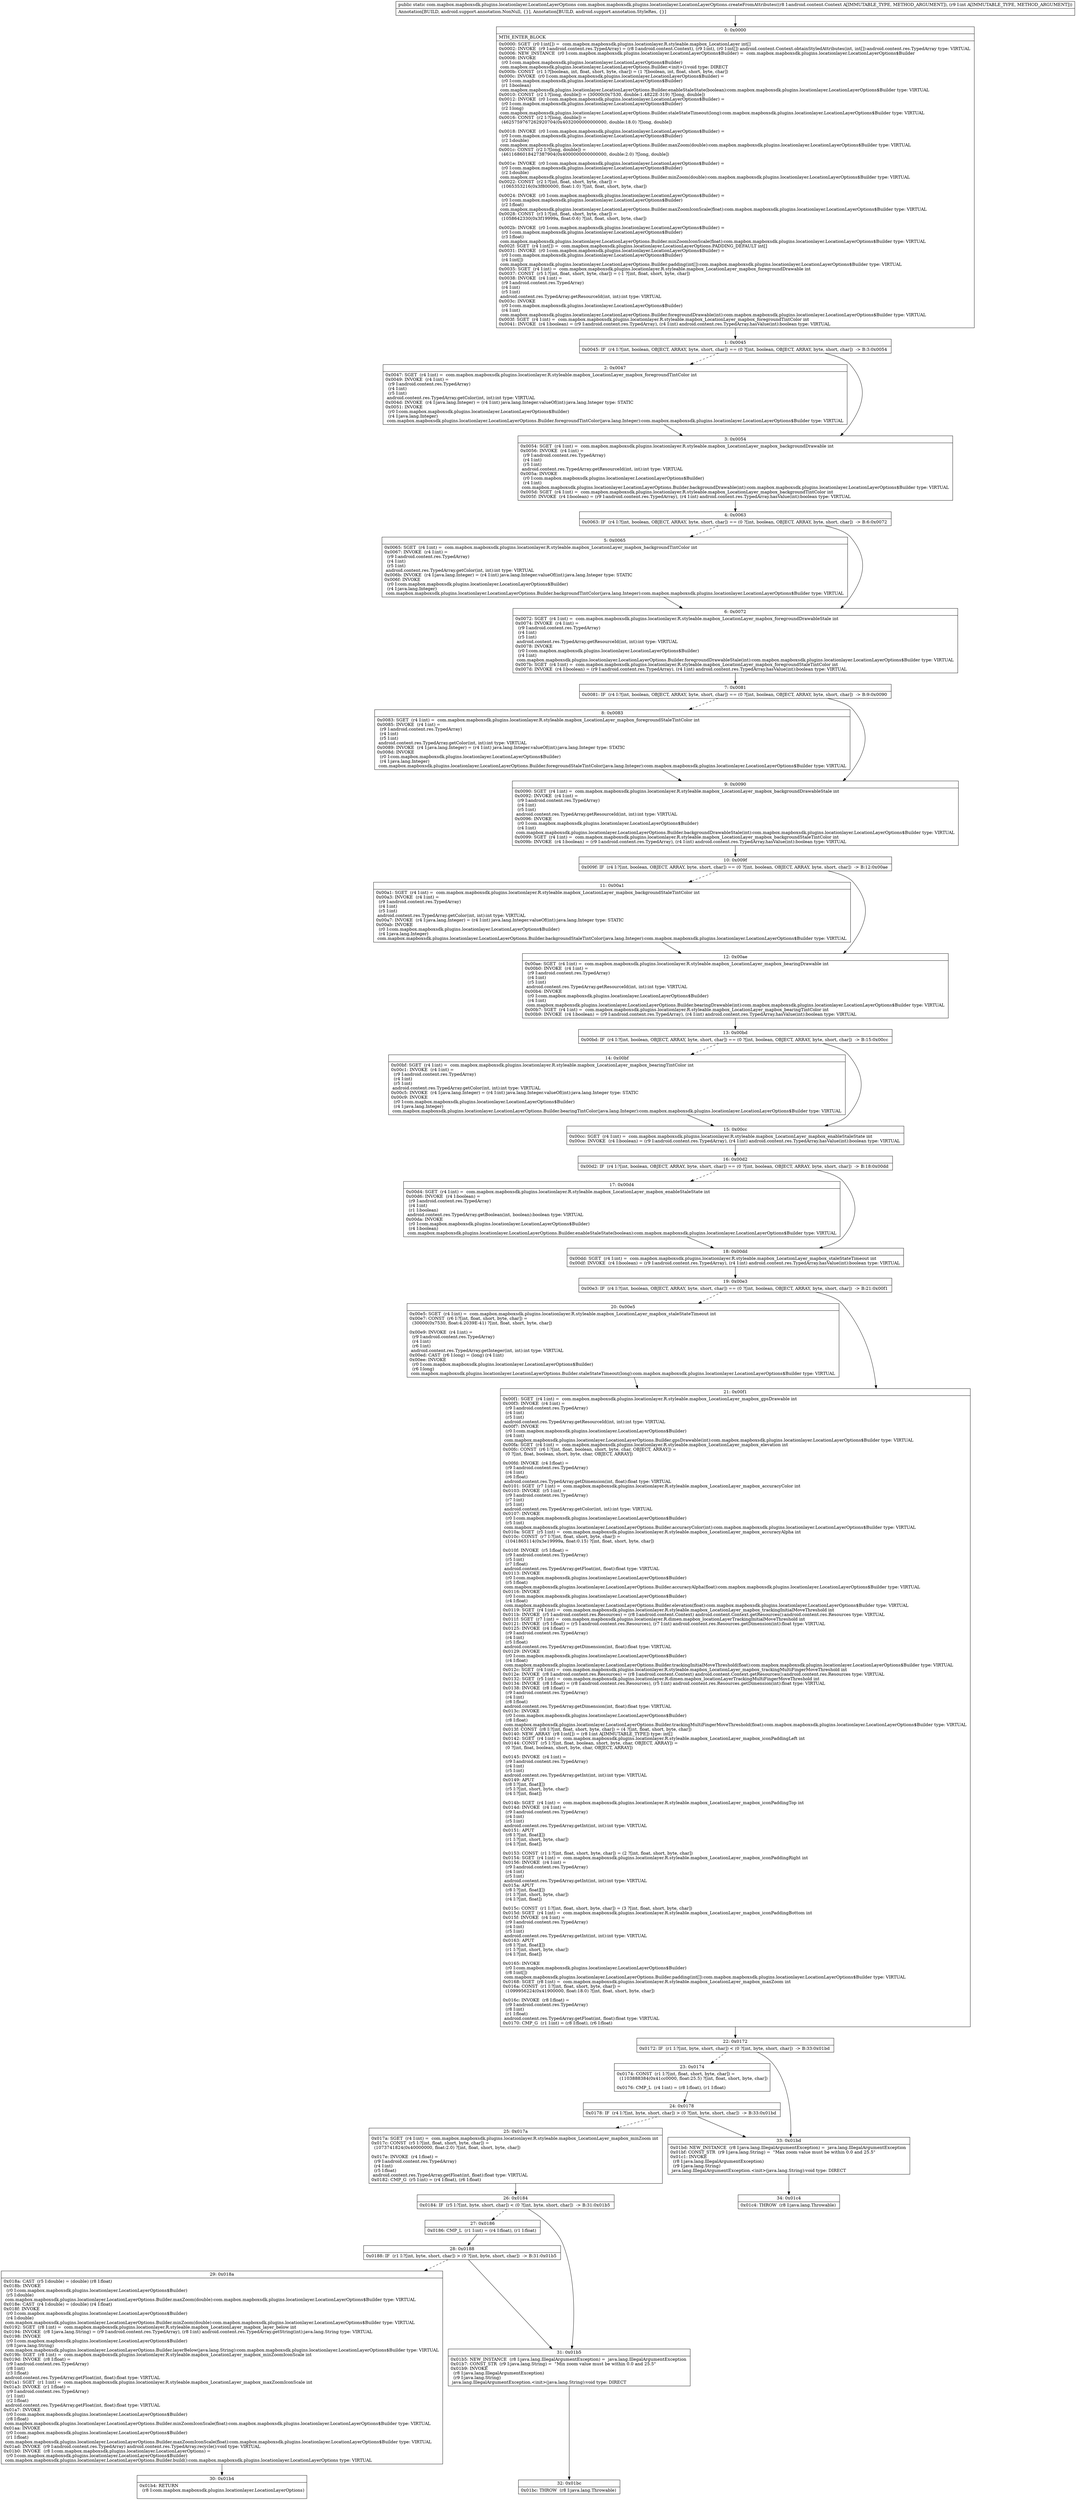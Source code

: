 digraph "CFG forcom.mapbox.mapboxsdk.plugins.locationlayer.LocationLayerOptions.createFromAttributes(Landroid\/content\/Context;I)Lcom\/mapbox\/mapboxsdk\/plugins\/locationlayer\/LocationLayerOptions;" {
Node_0 [shape=record,label="{0\:\ 0x0000|MTH_ENTER_BLOCK\l|0x0000: SGET  (r0 I:int[]) =  com.mapbox.mapboxsdk.plugins.locationlayer.R.styleable.mapbox_LocationLayer int[] \l0x0002: INVOKE  (r9 I:android.content.res.TypedArray) = (r8 I:android.content.Context), (r9 I:int), (r0 I:int[]) android.content.Context.obtainStyledAttributes(int, int[]):android.content.res.TypedArray type: VIRTUAL \l0x0006: NEW_INSTANCE  (r0 I:com.mapbox.mapboxsdk.plugins.locationlayer.LocationLayerOptions$Builder) =  com.mapbox.mapboxsdk.plugins.locationlayer.LocationLayerOptions$Builder \l0x0008: INVOKE  \l  (r0 I:com.mapbox.mapboxsdk.plugins.locationlayer.LocationLayerOptions$Builder)\l com.mapbox.mapboxsdk.plugins.locationlayer.LocationLayerOptions.Builder.\<init\>():void type: DIRECT \l0x000b: CONST  (r1 I:?[boolean, int, float, short, byte, char]) = (1 ?[boolean, int, float, short, byte, char]) \l0x000c: INVOKE  (r0 I:com.mapbox.mapboxsdk.plugins.locationlayer.LocationLayerOptions$Builder) = \l  (r0 I:com.mapbox.mapboxsdk.plugins.locationlayer.LocationLayerOptions$Builder)\l  (r1 I:boolean)\l com.mapbox.mapboxsdk.plugins.locationlayer.LocationLayerOptions.Builder.enableStaleState(boolean):com.mapbox.mapboxsdk.plugins.locationlayer.LocationLayerOptions$Builder type: VIRTUAL \l0x0010: CONST  (r2 I:?[long, double]) = (30000(0x7530, double:1.4822E\-319) ?[long, double]) \l0x0012: INVOKE  (r0 I:com.mapbox.mapboxsdk.plugins.locationlayer.LocationLayerOptions$Builder) = \l  (r0 I:com.mapbox.mapboxsdk.plugins.locationlayer.LocationLayerOptions$Builder)\l  (r2 I:long)\l com.mapbox.mapboxsdk.plugins.locationlayer.LocationLayerOptions.Builder.staleStateTimeout(long):com.mapbox.mapboxsdk.plugins.locationlayer.LocationLayerOptions$Builder type: VIRTUAL \l0x0016: CONST  (r2 I:?[long, double]) = \l  (4625759767262920704(0x4032000000000000, double:18.0) ?[long, double])\l \l0x0018: INVOKE  (r0 I:com.mapbox.mapboxsdk.plugins.locationlayer.LocationLayerOptions$Builder) = \l  (r0 I:com.mapbox.mapboxsdk.plugins.locationlayer.LocationLayerOptions$Builder)\l  (r2 I:double)\l com.mapbox.mapboxsdk.plugins.locationlayer.LocationLayerOptions.Builder.maxZoom(double):com.mapbox.mapboxsdk.plugins.locationlayer.LocationLayerOptions$Builder type: VIRTUAL \l0x001c: CONST  (r2 I:?[long, double]) = \l  (4611686018427387904(0x4000000000000000, double:2.0) ?[long, double])\l \l0x001e: INVOKE  (r0 I:com.mapbox.mapboxsdk.plugins.locationlayer.LocationLayerOptions$Builder) = \l  (r0 I:com.mapbox.mapboxsdk.plugins.locationlayer.LocationLayerOptions$Builder)\l  (r2 I:double)\l com.mapbox.mapboxsdk.plugins.locationlayer.LocationLayerOptions.Builder.minZoom(double):com.mapbox.mapboxsdk.plugins.locationlayer.LocationLayerOptions$Builder type: VIRTUAL \l0x0022: CONST  (r2 I:?[int, float, short, byte, char]) = \l  (1065353216(0x3f800000, float:1.0) ?[int, float, short, byte, char])\l \l0x0024: INVOKE  (r0 I:com.mapbox.mapboxsdk.plugins.locationlayer.LocationLayerOptions$Builder) = \l  (r0 I:com.mapbox.mapboxsdk.plugins.locationlayer.LocationLayerOptions$Builder)\l  (r2 I:float)\l com.mapbox.mapboxsdk.plugins.locationlayer.LocationLayerOptions.Builder.maxZoomIconScale(float):com.mapbox.mapboxsdk.plugins.locationlayer.LocationLayerOptions$Builder type: VIRTUAL \l0x0028: CONST  (r3 I:?[int, float, short, byte, char]) = \l  (1058642330(0x3f19999a, float:0.6) ?[int, float, short, byte, char])\l \l0x002b: INVOKE  (r0 I:com.mapbox.mapboxsdk.plugins.locationlayer.LocationLayerOptions$Builder) = \l  (r0 I:com.mapbox.mapboxsdk.plugins.locationlayer.LocationLayerOptions$Builder)\l  (r3 I:float)\l com.mapbox.mapboxsdk.plugins.locationlayer.LocationLayerOptions.Builder.minZoomIconScale(float):com.mapbox.mapboxsdk.plugins.locationlayer.LocationLayerOptions$Builder type: VIRTUAL \l0x002f: SGET  (r4 I:int[]) =  com.mapbox.mapboxsdk.plugins.locationlayer.LocationLayerOptions.PADDING_DEFAULT int[] \l0x0031: INVOKE  (r0 I:com.mapbox.mapboxsdk.plugins.locationlayer.LocationLayerOptions$Builder) = \l  (r0 I:com.mapbox.mapboxsdk.plugins.locationlayer.LocationLayerOptions$Builder)\l  (r4 I:int[])\l com.mapbox.mapboxsdk.plugins.locationlayer.LocationLayerOptions.Builder.padding(int[]):com.mapbox.mapboxsdk.plugins.locationlayer.LocationLayerOptions$Builder type: VIRTUAL \l0x0035: SGET  (r4 I:int) =  com.mapbox.mapboxsdk.plugins.locationlayer.R.styleable.mapbox_LocationLayer_mapbox_foregroundDrawable int \l0x0037: CONST  (r5 I:?[int, float, short, byte, char]) = (\-1 ?[int, float, short, byte, char]) \l0x0038: INVOKE  (r4 I:int) = \l  (r9 I:android.content.res.TypedArray)\l  (r4 I:int)\l  (r5 I:int)\l android.content.res.TypedArray.getResourceId(int, int):int type: VIRTUAL \l0x003c: INVOKE  \l  (r0 I:com.mapbox.mapboxsdk.plugins.locationlayer.LocationLayerOptions$Builder)\l  (r4 I:int)\l com.mapbox.mapboxsdk.plugins.locationlayer.LocationLayerOptions.Builder.foregroundDrawable(int):com.mapbox.mapboxsdk.plugins.locationlayer.LocationLayerOptions$Builder type: VIRTUAL \l0x003f: SGET  (r4 I:int) =  com.mapbox.mapboxsdk.plugins.locationlayer.R.styleable.mapbox_LocationLayer_mapbox_foregroundTintColor int \l0x0041: INVOKE  (r4 I:boolean) = (r9 I:android.content.res.TypedArray), (r4 I:int) android.content.res.TypedArray.hasValue(int):boolean type: VIRTUAL \l}"];
Node_1 [shape=record,label="{1\:\ 0x0045|0x0045: IF  (r4 I:?[int, boolean, OBJECT, ARRAY, byte, short, char]) == (0 ?[int, boolean, OBJECT, ARRAY, byte, short, char])  \-\> B:3:0x0054 \l}"];
Node_2 [shape=record,label="{2\:\ 0x0047|0x0047: SGET  (r4 I:int) =  com.mapbox.mapboxsdk.plugins.locationlayer.R.styleable.mapbox_LocationLayer_mapbox_foregroundTintColor int \l0x0049: INVOKE  (r4 I:int) = \l  (r9 I:android.content.res.TypedArray)\l  (r4 I:int)\l  (r5 I:int)\l android.content.res.TypedArray.getColor(int, int):int type: VIRTUAL \l0x004d: INVOKE  (r4 I:java.lang.Integer) = (r4 I:int) java.lang.Integer.valueOf(int):java.lang.Integer type: STATIC \l0x0051: INVOKE  \l  (r0 I:com.mapbox.mapboxsdk.plugins.locationlayer.LocationLayerOptions$Builder)\l  (r4 I:java.lang.Integer)\l com.mapbox.mapboxsdk.plugins.locationlayer.LocationLayerOptions.Builder.foregroundTintColor(java.lang.Integer):com.mapbox.mapboxsdk.plugins.locationlayer.LocationLayerOptions$Builder type: VIRTUAL \l}"];
Node_3 [shape=record,label="{3\:\ 0x0054|0x0054: SGET  (r4 I:int) =  com.mapbox.mapboxsdk.plugins.locationlayer.R.styleable.mapbox_LocationLayer_mapbox_backgroundDrawable int \l0x0056: INVOKE  (r4 I:int) = \l  (r9 I:android.content.res.TypedArray)\l  (r4 I:int)\l  (r5 I:int)\l android.content.res.TypedArray.getResourceId(int, int):int type: VIRTUAL \l0x005a: INVOKE  \l  (r0 I:com.mapbox.mapboxsdk.plugins.locationlayer.LocationLayerOptions$Builder)\l  (r4 I:int)\l com.mapbox.mapboxsdk.plugins.locationlayer.LocationLayerOptions.Builder.backgroundDrawable(int):com.mapbox.mapboxsdk.plugins.locationlayer.LocationLayerOptions$Builder type: VIRTUAL \l0x005d: SGET  (r4 I:int) =  com.mapbox.mapboxsdk.plugins.locationlayer.R.styleable.mapbox_LocationLayer_mapbox_backgroundTintColor int \l0x005f: INVOKE  (r4 I:boolean) = (r9 I:android.content.res.TypedArray), (r4 I:int) android.content.res.TypedArray.hasValue(int):boolean type: VIRTUAL \l}"];
Node_4 [shape=record,label="{4\:\ 0x0063|0x0063: IF  (r4 I:?[int, boolean, OBJECT, ARRAY, byte, short, char]) == (0 ?[int, boolean, OBJECT, ARRAY, byte, short, char])  \-\> B:6:0x0072 \l}"];
Node_5 [shape=record,label="{5\:\ 0x0065|0x0065: SGET  (r4 I:int) =  com.mapbox.mapboxsdk.plugins.locationlayer.R.styleable.mapbox_LocationLayer_mapbox_backgroundTintColor int \l0x0067: INVOKE  (r4 I:int) = \l  (r9 I:android.content.res.TypedArray)\l  (r4 I:int)\l  (r5 I:int)\l android.content.res.TypedArray.getColor(int, int):int type: VIRTUAL \l0x006b: INVOKE  (r4 I:java.lang.Integer) = (r4 I:int) java.lang.Integer.valueOf(int):java.lang.Integer type: STATIC \l0x006f: INVOKE  \l  (r0 I:com.mapbox.mapboxsdk.plugins.locationlayer.LocationLayerOptions$Builder)\l  (r4 I:java.lang.Integer)\l com.mapbox.mapboxsdk.plugins.locationlayer.LocationLayerOptions.Builder.backgroundTintColor(java.lang.Integer):com.mapbox.mapboxsdk.plugins.locationlayer.LocationLayerOptions$Builder type: VIRTUAL \l}"];
Node_6 [shape=record,label="{6\:\ 0x0072|0x0072: SGET  (r4 I:int) =  com.mapbox.mapboxsdk.plugins.locationlayer.R.styleable.mapbox_LocationLayer_mapbox_foregroundDrawableStale int \l0x0074: INVOKE  (r4 I:int) = \l  (r9 I:android.content.res.TypedArray)\l  (r4 I:int)\l  (r5 I:int)\l android.content.res.TypedArray.getResourceId(int, int):int type: VIRTUAL \l0x0078: INVOKE  \l  (r0 I:com.mapbox.mapboxsdk.plugins.locationlayer.LocationLayerOptions$Builder)\l  (r4 I:int)\l com.mapbox.mapboxsdk.plugins.locationlayer.LocationLayerOptions.Builder.foregroundDrawableStale(int):com.mapbox.mapboxsdk.plugins.locationlayer.LocationLayerOptions$Builder type: VIRTUAL \l0x007b: SGET  (r4 I:int) =  com.mapbox.mapboxsdk.plugins.locationlayer.R.styleable.mapbox_LocationLayer_mapbox_foregroundStaleTintColor int \l0x007d: INVOKE  (r4 I:boolean) = (r9 I:android.content.res.TypedArray), (r4 I:int) android.content.res.TypedArray.hasValue(int):boolean type: VIRTUAL \l}"];
Node_7 [shape=record,label="{7\:\ 0x0081|0x0081: IF  (r4 I:?[int, boolean, OBJECT, ARRAY, byte, short, char]) == (0 ?[int, boolean, OBJECT, ARRAY, byte, short, char])  \-\> B:9:0x0090 \l}"];
Node_8 [shape=record,label="{8\:\ 0x0083|0x0083: SGET  (r4 I:int) =  com.mapbox.mapboxsdk.plugins.locationlayer.R.styleable.mapbox_LocationLayer_mapbox_foregroundStaleTintColor int \l0x0085: INVOKE  (r4 I:int) = \l  (r9 I:android.content.res.TypedArray)\l  (r4 I:int)\l  (r5 I:int)\l android.content.res.TypedArray.getColor(int, int):int type: VIRTUAL \l0x0089: INVOKE  (r4 I:java.lang.Integer) = (r4 I:int) java.lang.Integer.valueOf(int):java.lang.Integer type: STATIC \l0x008d: INVOKE  \l  (r0 I:com.mapbox.mapboxsdk.plugins.locationlayer.LocationLayerOptions$Builder)\l  (r4 I:java.lang.Integer)\l com.mapbox.mapboxsdk.plugins.locationlayer.LocationLayerOptions.Builder.foregroundStaleTintColor(java.lang.Integer):com.mapbox.mapboxsdk.plugins.locationlayer.LocationLayerOptions$Builder type: VIRTUAL \l}"];
Node_9 [shape=record,label="{9\:\ 0x0090|0x0090: SGET  (r4 I:int) =  com.mapbox.mapboxsdk.plugins.locationlayer.R.styleable.mapbox_LocationLayer_mapbox_backgroundDrawableStale int \l0x0092: INVOKE  (r4 I:int) = \l  (r9 I:android.content.res.TypedArray)\l  (r4 I:int)\l  (r5 I:int)\l android.content.res.TypedArray.getResourceId(int, int):int type: VIRTUAL \l0x0096: INVOKE  \l  (r0 I:com.mapbox.mapboxsdk.plugins.locationlayer.LocationLayerOptions$Builder)\l  (r4 I:int)\l com.mapbox.mapboxsdk.plugins.locationlayer.LocationLayerOptions.Builder.backgroundDrawableStale(int):com.mapbox.mapboxsdk.plugins.locationlayer.LocationLayerOptions$Builder type: VIRTUAL \l0x0099: SGET  (r4 I:int) =  com.mapbox.mapboxsdk.plugins.locationlayer.R.styleable.mapbox_LocationLayer_mapbox_backgroundStaleTintColor int \l0x009b: INVOKE  (r4 I:boolean) = (r9 I:android.content.res.TypedArray), (r4 I:int) android.content.res.TypedArray.hasValue(int):boolean type: VIRTUAL \l}"];
Node_10 [shape=record,label="{10\:\ 0x009f|0x009f: IF  (r4 I:?[int, boolean, OBJECT, ARRAY, byte, short, char]) == (0 ?[int, boolean, OBJECT, ARRAY, byte, short, char])  \-\> B:12:0x00ae \l}"];
Node_11 [shape=record,label="{11\:\ 0x00a1|0x00a1: SGET  (r4 I:int) =  com.mapbox.mapboxsdk.plugins.locationlayer.R.styleable.mapbox_LocationLayer_mapbox_backgroundStaleTintColor int \l0x00a3: INVOKE  (r4 I:int) = \l  (r9 I:android.content.res.TypedArray)\l  (r4 I:int)\l  (r5 I:int)\l android.content.res.TypedArray.getColor(int, int):int type: VIRTUAL \l0x00a7: INVOKE  (r4 I:java.lang.Integer) = (r4 I:int) java.lang.Integer.valueOf(int):java.lang.Integer type: STATIC \l0x00ab: INVOKE  \l  (r0 I:com.mapbox.mapboxsdk.plugins.locationlayer.LocationLayerOptions$Builder)\l  (r4 I:java.lang.Integer)\l com.mapbox.mapboxsdk.plugins.locationlayer.LocationLayerOptions.Builder.backgroundStaleTintColor(java.lang.Integer):com.mapbox.mapboxsdk.plugins.locationlayer.LocationLayerOptions$Builder type: VIRTUAL \l}"];
Node_12 [shape=record,label="{12\:\ 0x00ae|0x00ae: SGET  (r4 I:int) =  com.mapbox.mapboxsdk.plugins.locationlayer.R.styleable.mapbox_LocationLayer_mapbox_bearingDrawable int \l0x00b0: INVOKE  (r4 I:int) = \l  (r9 I:android.content.res.TypedArray)\l  (r4 I:int)\l  (r5 I:int)\l android.content.res.TypedArray.getResourceId(int, int):int type: VIRTUAL \l0x00b4: INVOKE  \l  (r0 I:com.mapbox.mapboxsdk.plugins.locationlayer.LocationLayerOptions$Builder)\l  (r4 I:int)\l com.mapbox.mapboxsdk.plugins.locationlayer.LocationLayerOptions.Builder.bearingDrawable(int):com.mapbox.mapboxsdk.plugins.locationlayer.LocationLayerOptions$Builder type: VIRTUAL \l0x00b7: SGET  (r4 I:int) =  com.mapbox.mapboxsdk.plugins.locationlayer.R.styleable.mapbox_LocationLayer_mapbox_bearingTintColor int \l0x00b9: INVOKE  (r4 I:boolean) = (r9 I:android.content.res.TypedArray), (r4 I:int) android.content.res.TypedArray.hasValue(int):boolean type: VIRTUAL \l}"];
Node_13 [shape=record,label="{13\:\ 0x00bd|0x00bd: IF  (r4 I:?[int, boolean, OBJECT, ARRAY, byte, short, char]) == (0 ?[int, boolean, OBJECT, ARRAY, byte, short, char])  \-\> B:15:0x00cc \l}"];
Node_14 [shape=record,label="{14\:\ 0x00bf|0x00bf: SGET  (r4 I:int) =  com.mapbox.mapboxsdk.plugins.locationlayer.R.styleable.mapbox_LocationLayer_mapbox_bearingTintColor int \l0x00c1: INVOKE  (r4 I:int) = \l  (r9 I:android.content.res.TypedArray)\l  (r4 I:int)\l  (r5 I:int)\l android.content.res.TypedArray.getColor(int, int):int type: VIRTUAL \l0x00c5: INVOKE  (r4 I:java.lang.Integer) = (r4 I:int) java.lang.Integer.valueOf(int):java.lang.Integer type: STATIC \l0x00c9: INVOKE  \l  (r0 I:com.mapbox.mapboxsdk.plugins.locationlayer.LocationLayerOptions$Builder)\l  (r4 I:java.lang.Integer)\l com.mapbox.mapboxsdk.plugins.locationlayer.LocationLayerOptions.Builder.bearingTintColor(java.lang.Integer):com.mapbox.mapboxsdk.plugins.locationlayer.LocationLayerOptions$Builder type: VIRTUAL \l}"];
Node_15 [shape=record,label="{15\:\ 0x00cc|0x00cc: SGET  (r4 I:int) =  com.mapbox.mapboxsdk.plugins.locationlayer.R.styleable.mapbox_LocationLayer_mapbox_enableStaleState int \l0x00ce: INVOKE  (r4 I:boolean) = (r9 I:android.content.res.TypedArray), (r4 I:int) android.content.res.TypedArray.hasValue(int):boolean type: VIRTUAL \l}"];
Node_16 [shape=record,label="{16\:\ 0x00d2|0x00d2: IF  (r4 I:?[int, boolean, OBJECT, ARRAY, byte, short, char]) == (0 ?[int, boolean, OBJECT, ARRAY, byte, short, char])  \-\> B:18:0x00dd \l}"];
Node_17 [shape=record,label="{17\:\ 0x00d4|0x00d4: SGET  (r4 I:int) =  com.mapbox.mapboxsdk.plugins.locationlayer.R.styleable.mapbox_LocationLayer_mapbox_enableStaleState int \l0x00d6: INVOKE  (r4 I:boolean) = \l  (r9 I:android.content.res.TypedArray)\l  (r4 I:int)\l  (r1 I:boolean)\l android.content.res.TypedArray.getBoolean(int, boolean):boolean type: VIRTUAL \l0x00da: INVOKE  \l  (r0 I:com.mapbox.mapboxsdk.plugins.locationlayer.LocationLayerOptions$Builder)\l  (r4 I:boolean)\l com.mapbox.mapboxsdk.plugins.locationlayer.LocationLayerOptions.Builder.enableStaleState(boolean):com.mapbox.mapboxsdk.plugins.locationlayer.LocationLayerOptions$Builder type: VIRTUAL \l}"];
Node_18 [shape=record,label="{18\:\ 0x00dd|0x00dd: SGET  (r4 I:int) =  com.mapbox.mapboxsdk.plugins.locationlayer.R.styleable.mapbox_LocationLayer_mapbox_staleStateTimeout int \l0x00df: INVOKE  (r4 I:boolean) = (r9 I:android.content.res.TypedArray), (r4 I:int) android.content.res.TypedArray.hasValue(int):boolean type: VIRTUAL \l}"];
Node_19 [shape=record,label="{19\:\ 0x00e3|0x00e3: IF  (r4 I:?[int, boolean, OBJECT, ARRAY, byte, short, char]) == (0 ?[int, boolean, OBJECT, ARRAY, byte, short, char])  \-\> B:21:0x00f1 \l}"];
Node_20 [shape=record,label="{20\:\ 0x00e5|0x00e5: SGET  (r4 I:int) =  com.mapbox.mapboxsdk.plugins.locationlayer.R.styleable.mapbox_LocationLayer_mapbox_staleStateTimeout int \l0x00e7: CONST  (r6 I:?[int, float, short, byte, char]) = \l  (30000(0x7530, float:4.2039E\-41) ?[int, float, short, byte, char])\l \l0x00e9: INVOKE  (r4 I:int) = \l  (r9 I:android.content.res.TypedArray)\l  (r4 I:int)\l  (r6 I:int)\l android.content.res.TypedArray.getInteger(int, int):int type: VIRTUAL \l0x00ed: CAST  (r6 I:long) = (long) (r4 I:int) \l0x00ee: INVOKE  \l  (r0 I:com.mapbox.mapboxsdk.plugins.locationlayer.LocationLayerOptions$Builder)\l  (r6 I:long)\l com.mapbox.mapboxsdk.plugins.locationlayer.LocationLayerOptions.Builder.staleStateTimeout(long):com.mapbox.mapboxsdk.plugins.locationlayer.LocationLayerOptions$Builder type: VIRTUAL \l}"];
Node_21 [shape=record,label="{21\:\ 0x00f1|0x00f1: SGET  (r4 I:int) =  com.mapbox.mapboxsdk.plugins.locationlayer.R.styleable.mapbox_LocationLayer_mapbox_gpsDrawable int \l0x00f3: INVOKE  (r4 I:int) = \l  (r9 I:android.content.res.TypedArray)\l  (r4 I:int)\l  (r5 I:int)\l android.content.res.TypedArray.getResourceId(int, int):int type: VIRTUAL \l0x00f7: INVOKE  \l  (r0 I:com.mapbox.mapboxsdk.plugins.locationlayer.LocationLayerOptions$Builder)\l  (r4 I:int)\l com.mapbox.mapboxsdk.plugins.locationlayer.LocationLayerOptions.Builder.gpsDrawable(int):com.mapbox.mapboxsdk.plugins.locationlayer.LocationLayerOptions$Builder type: VIRTUAL \l0x00fa: SGET  (r4 I:int) =  com.mapbox.mapboxsdk.plugins.locationlayer.R.styleable.mapbox_LocationLayer_mapbox_elevation int \l0x00fc: CONST  (r6 I:?[int, float, boolean, short, byte, char, OBJECT, ARRAY]) = \l  (0 ?[int, float, boolean, short, byte, char, OBJECT, ARRAY])\l \l0x00fd: INVOKE  (r4 I:float) = \l  (r9 I:android.content.res.TypedArray)\l  (r4 I:int)\l  (r6 I:float)\l android.content.res.TypedArray.getDimension(int, float):float type: VIRTUAL \l0x0101: SGET  (r7 I:int) =  com.mapbox.mapboxsdk.plugins.locationlayer.R.styleable.mapbox_LocationLayer_mapbox_accuracyColor int \l0x0103: INVOKE  (r5 I:int) = \l  (r9 I:android.content.res.TypedArray)\l  (r7 I:int)\l  (r5 I:int)\l android.content.res.TypedArray.getColor(int, int):int type: VIRTUAL \l0x0107: INVOKE  \l  (r0 I:com.mapbox.mapboxsdk.plugins.locationlayer.LocationLayerOptions$Builder)\l  (r5 I:int)\l com.mapbox.mapboxsdk.plugins.locationlayer.LocationLayerOptions.Builder.accuracyColor(int):com.mapbox.mapboxsdk.plugins.locationlayer.LocationLayerOptions$Builder type: VIRTUAL \l0x010a: SGET  (r5 I:int) =  com.mapbox.mapboxsdk.plugins.locationlayer.R.styleable.mapbox_LocationLayer_mapbox_accuracyAlpha int \l0x010c: CONST  (r7 I:?[int, float, short, byte, char]) = \l  (1041865114(0x3e19999a, float:0.15) ?[int, float, short, byte, char])\l \l0x010f: INVOKE  (r5 I:float) = \l  (r9 I:android.content.res.TypedArray)\l  (r5 I:int)\l  (r7 I:float)\l android.content.res.TypedArray.getFloat(int, float):float type: VIRTUAL \l0x0113: INVOKE  \l  (r0 I:com.mapbox.mapboxsdk.plugins.locationlayer.LocationLayerOptions$Builder)\l  (r5 I:float)\l com.mapbox.mapboxsdk.plugins.locationlayer.LocationLayerOptions.Builder.accuracyAlpha(float):com.mapbox.mapboxsdk.plugins.locationlayer.LocationLayerOptions$Builder type: VIRTUAL \l0x0116: INVOKE  \l  (r0 I:com.mapbox.mapboxsdk.plugins.locationlayer.LocationLayerOptions$Builder)\l  (r4 I:float)\l com.mapbox.mapboxsdk.plugins.locationlayer.LocationLayerOptions.Builder.elevation(float):com.mapbox.mapboxsdk.plugins.locationlayer.LocationLayerOptions$Builder type: VIRTUAL \l0x0119: SGET  (r4 I:int) =  com.mapbox.mapboxsdk.plugins.locationlayer.R.styleable.mapbox_LocationLayer_mapbox_trackingInitialMoveThreshold int \l0x011b: INVOKE  (r5 I:android.content.res.Resources) = (r8 I:android.content.Context) android.content.Context.getResources():android.content.res.Resources type: VIRTUAL \l0x011f: SGET  (r7 I:int) =  com.mapbox.mapboxsdk.plugins.locationlayer.R.dimen.mapbox_locationLayerTrackingInitialMoveThreshold int \l0x0121: INVOKE  (r5 I:float) = (r5 I:android.content.res.Resources), (r7 I:int) android.content.res.Resources.getDimension(int):float type: VIRTUAL \l0x0125: INVOKE  (r4 I:float) = \l  (r9 I:android.content.res.TypedArray)\l  (r4 I:int)\l  (r5 I:float)\l android.content.res.TypedArray.getDimension(int, float):float type: VIRTUAL \l0x0129: INVOKE  \l  (r0 I:com.mapbox.mapboxsdk.plugins.locationlayer.LocationLayerOptions$Builder)\l  (r4 I:float)\l com.mapbox.mapboxsdk.plugins.locationlayer.LocationLayerOptions.Builder.trackingInitialMoveThreshold(float):com.mapbox.mapboxsdk.plugins.locationlayer.LocationLayerOptions$Builder type: VIRTUAL \l0x012c: SGET  (r4 I:int) =  com.mapbox.mapboxsdk.plugins.locationlayer.R.styleable.mapbox_LocationLayer_mapbox_trackingMultiFingerMoveThreshold int \l0x012e: INVOKE  (r8 I:android.content.res.Resources) = (r8 I:android.content.Context) android.content.Context.getResources():android.content.res.Resources type: VIRTUAL \l0x0132: SGET  (r5 I:int) =  com.mapbox.mapboxsdk.plugins.locationlayer.R.dimen.mapbox_locationLayerTrackingMultiFingerMoveThreshold int \l0x0134: INVOKE  (r8 I:float) = (r8 I:android.content.res.Resources), (r5 I:int) android.content.res.Resources.getDimension(int):float type: VIRTUAL \l0x0138: INVOKE  (r8 I:float) = \l  (r9 I:android.content.res.TypedArray)\l  (r4 I:int)\l  (r8 I:float)\l android.content.res.TypedArray.getDimension(int, float):float type: VIRTUAL \l0x013c: INVOKE  \l  (r0 I:com.mapbox.mapboxsdk.plugins.locationlayer.LocationLayerOptions$Builder)\l  (r8 I:float)\l com.mapbox.mapboxsdk.plugins.locationlayer.LocationLayerOptions.Builder.trackingMultiFingerMoveThreshold(float):com.mapbox.mapboxsdk.plugins.locationlayer.LocationLayerOptions$Builder type: VIRTUAL \l0x013f: CONST  (r8 I:?[int, float, short, byte, char]) = (4 ?[int, float, short, byte, char]) \l0x0140: NEW_ARRAY  (r8 I:int[]) = (r8 I:int A[IMMUTABLE_TYPE]) type: int[] \l0x0142: SGET  (r4 I:int) =  com.mapbox.mapboxsdk.plugins.locationlayer.R.styleable.mapbox_LocationLayer_mapbox_iconPaddingLeft int \l0x0144: CONST  (r5 I:?[int, float, boolean, short, byte, char, OBJECT, ARRAY]) = \l  (0 ?[int, float, boolean, short, byte, char, OBJECT, ARRAY])\l \l0x0145: INVOKE  (r4 I:int) = \l  (r9 I:android.content.res.TypedArray)\l  (r4 I:int)\l  (r5 I:int)\l android.content.res.TypedArray.getInt(int, int):int type: VIRTUAL \l0x0149: APUT  \l  (r8 I:?[int, float][])\l  (r5 I:?[int, short, byte, char])\l  (r4 I:?[int, float])\l \l0x014b: SGET  (r4 I:int) =  com.mapbox.mapboxsdk.plugins.locationlayer.R.styleable.mapbox_LocationLayer_mapbox_iconPaddingTop int \l0x014d: INVOKE  (r4 I:int) = \l  (r9 I:android.content.res.TypedArray)\l  (r4 I:int)\l  (r5 I:int)\l android.content.res.TypedArray.getInt(int, int):int type: VIRTUAL \l0x0151: APUT  \l  (r8 I:?[int, float][])\l  (r1 I:?[int, short, byte, char])\l  (r4 I:?[int, float])\l \l0x0153: CONST  (r1 I:?[int, float, short, byte, char]) = (2 ?[int, float, short, byte, char]) \l0x0154: SGET  (r4 I:int) =  com.mapbox.mapboxsdk.plugins.locationlayer.R.styleable.mapbox_LocationLayer_mapbox_iconPaddingRight int \l0x0156: INVOKE  (r4 I:int) = \l  (r9 I:android.content.res.TypedArray)\l  (r4 I:int)\l  (r5 I:int)\l android.content.res.TypedArray.getInt(int, int):int type: VIRTUAL \l0x015a: APUT  \l  (r8 I:?[int, float][])\l  (r1 I:?[int, short, byte, char])\l  (r4 I:?[int, float])\l \l0x015c: CONST  (r1 I:?[int, float, short, byte, char]) = (3 ?[int, float, short, byte, char]) \l0x015d: SGET  (r4 I:int) =  com.mapbox.mapboxsdk.plugins.locationlayer.R.styleable.mapbox_LocationLayer_mapbox_iconPaddingBottom int \l0x015f: INVOKE  (r4 I:int) = \l  (r9 I:android.content.res.TypedArray)\l  (r4 I:int)\l  (r5 I:int)\l android.content.res.TypedArray.getInt(int, int):int type: VIRTUAL \l0x0163: APUT  \l  (r8 I:?[int, float][])\l  (r1 I:?[int, short, byte, char])\l  (r4 I:?[int, float])\l \l0x0165: INVOKE  \l  (r0 I:com.mapbox.mapboxsdk.plugins.locationlayer.LocationLayerOptions$Builder)\l  (r8 I:int[])\l com.mapbox.mapboxsdk.plugins.locationlayer.LocationLayerOptions.Builder.padding(int[]):com.mapbox.mapboxsdk.plugins.locationlayer.LocationLayerOptions$Builder type: VIRTUAL \l0x0168: SGET  (r8 I:int) =  com.mapbox.mapboxsdk.plugins.locationlayer.R.styleable.mapbox_LocationLayer_mapbox_maxZoom int \l0x016a: CONST  (r1 I:?[int, float, short, byte, char]) = \l  (1099956224(0x41900000, float:18.0) ?[int, float, short, byte, char])\l \l0x016c: INVOKE  (r8 I:float) = \l  (r9 I:android.content.res.TypedArray)\l  (r8 I:int)\l  (r1 I:float)\l android.content.res.TypedArray.getFloat(int, float):float type: VIRTUAL \l0x0170: CMP_G  (r1 I:int) = (r8 I:float), (r6 I:float) \l}"];
Node_22 [shape=record,label="{22\:\ 0x0172|0x0172: IF  (r1 I:?[int, byte, short, char]) \< (0 ?[int, byte, short, char])  \-\> B:33:0x01bd \l}"];
Node_23 [shape=record,label="{23\:\ 0x0174|0x0174: CONST  (r1 I:?[int, float, short, byte, char]) = \l  (1103888384(0x41cc0000, float:25.5) ?[int, float, short, byte, char])\l \l0x0176: CMP_L  (r4 I:int) = (r8 I:float), (r1 I:float) \l}"];
Node_24 [shape=record,label="{24\:\ 0x0178|0x0178: IF  (r4 I:?[int, byte, short, char]) \> (0 ?[int, byte, short, char])  \-\> B:33:0x01bd \l}"];
Node_25 [shape=record,label="{25\:\ 0x017a|0x017a: SGET  (r4 I:int) =  com.mapbox.mapboxsdk.plugins.locationlayer.R.styleable.mapbox_LocationLayer_mapbox_minZoom int \l0x017c: CONST  (r5 I:?[int, float, short, byte, char]) = \l  (1073741824(0x40000000, float:2.0) ?[int, float, short, byte, char])\l \l0x017e: INVOKE  (r4 I:float) = \l  (r9 I:android.content.res.TypedArray)\l  (r4 I:int)\l  (r5 I:float)\l android.content.res.TypedArray.getFloat(int, float):float type: VIRTUAL \l0x0182: CMP_G  (r5 I:int) = (r4 I:float), (r6 I:float) \l}"];
Node_26 [shape=record,label="{26\:\ 0x0184|0x0184: IF  (r5 I:?[int, byte, short, char]) \< (0 ?[int, byte, short, char])  \-\> B:31:0x01b5 \l}"];
Node_27 [shape=record,label="{27\:\ 0x0186|0x0186: CMP_L  (r1 I:int) = (r4 I:float), (r1 I:float) \l}"];
Node_28 [shape=record,label="{28\:\ 0x0188|0x0188: IF  (r1 I:?[int, byte, short, char]) \> (0 ?[int, byte, short, char])  \-\> B:31:0x01b5 \l}"];
Node_29 [shape=record,label="{29\:\ 0x018a|0x018a: CAST  (r5 I:double) = (double) (r8 I:float) \l0x018b: INVOKE  \l  (r0 I:com.mapbox.mapboxsdk.plugins.locationlayer.LocationLayerOptions$Builder)\l  (r5 I:double)\l com.mapbox.mapboxsdk.plugins.locationlayer.LocationLayerOptions.Builder.maxZoom(double):com.mapbox.mapboxsdk.plugins.locationlayer.LocationLayerOptions$Builder type: VIRTUAL \l0x018e: CAST  (r4 I:double) = (double) (r4 I:float) \l0x018f: INVOKE  \l  (r0 I:com.mapbox.mapboxsdk.plugins.locationlayer.LocationLayerOptions$Builder)\l  (r4 I:double)\l com.mapbox.mapboxsdk.plugins.locationlayer.LocationLayerOptions.Builder.minZoom(double):com.mapbox.mapboxsdk.plugins.locationlayer.LocationLayerOptions$Builder type: VIRTUAL \l0x0192: SGET  (r8 I:int) =  com.mapbox.mapboxsdk.plugins.locationlayer.R.styleable.mapbox_LocationLayer_mapbox_layer_below int \l0x0194: INVOKE  (r8 I:java.lang.String) = (r9 I:android.content.res.TypedArray), (r8 I:int) android.content.res.TypedArray.getString(int):java.lang.String type: VIRTUAL \l0x0198: INVOKE  \l  (r0 I:com.mapbox.mapboxsdk.plugins.locationlayer.LocationLayerOptions$Builder)\l  (r8 I:java.lang.String)\l com.mapbox.mapboxsdk.plugins.locationlayer.LocationLayerOptions.Builder.layerBelow(java.lang.String):com.mapbox.mapboxsdk.plugins.locationlayer.LocationLayerOptions$Builder type: VIRTUAL \l0x019b: SGET  (r8 I:int) =  com.mapbox.mapboxsdk.plugins.locationlayer.R.styleable.mapbox_LocationLayer_mapbox_minZoomIconScale int \l0x019d: INVOKE  (r8 I:float) = \l  (r9 I:android.content.res.TypedArray)\l  (r8 I:int)\l  (r3 I:float)\l android.content.res.TypedArray.getFloat(int, float):float type: VIRTUAL \l0x01a1: SGET  (r1 I:int) =  com.mapbox.mapboxsdk.plugins.locationlayer.R.styleable.mapbox_LocationLayer_mapbox_maxZoomIconScale int \l0x01a3: INVOKE  (r1 I:float) = \l  (r9 I:android.content.res.TypedArray)\l  (r1 I:int)\l  (r2 I:float)\l android.content.res.TypedArray.getFloat(int, float):float type: VIRTUAL \l0x01a7: INVOKE  \l  (r0 I:com.mapbox.mapboxsdk.plugins.locationlayer.LocationLayerOptions$Builder)\l  (r8 I:float)\l com.mapbox.mapboxsdk.plugins.locationlayer.LocationLayerOptions.Builder.minZoomIconScale(float):com.mapbox.mapboxsdk.plugins.locationlayer.LocationLayerOptions$Builder type: VIRTUAL \l0x01aa: INVOKE  \l  (r0 I:com.mapbox.mapboxsdk.plugins.locationlayer.LocationLayerOptions$Builder)\l  (r1 I:float)\l com.mapbox.mapboxsdk.plugins.locationlayer.LocationLayerOptions.Builder.maxZoomIconScale(float):com.mapbox.mapboxsdk.plugins.locationlayer.LocationLayerOptions$Builder type: VIRTUAL \l0x01ad: INVOKE  (r9 I:android.content.res.TypedArray) android.content.res.TypedArray.recycle():void type: VIRTUAL \l0x01b0: INVOKE  (r8 I:com.mapbox.mapboxsdk.plugins.locationlayer.LocationLayerOptions) = \l  (r0 I:com.mapbox.mapboxsdk.plugins.locationlayer.LocationLayerOptions$Builder)\l com.mapbox.mapboxsdk.plugins.locationlayer.LocationLayerOptions.Builder.build():com.mapbox.mapboxsdk.plugins.locationlayer.LocationLayerOptions type: VIRTUAL \l}"];
Node_30 [shape=record,label="{30\:\ 0x01b4|0x01b4: RETURN  \l  (r8 I:com.mapbox.mapboxsdk.plugins.locationlayer.LocationLayerOptions)\l \l}"];
Node_31 [shape=record,label="{31\:\ 0x01b5|0x01b5: NEW_INSTANCE  (r8 I:java.lang.IllegalArgumentException) =  java.lang.IllegalArgumentException \l0x01b7: CONST_STR  (r9 I:java.lang.String) =  \"Min zoom value must be within 0.0 and 25.5\" \l0x01b9: INVOKE  \l  (r8 I:java.lang.IllegalArgumentException)\l  (r9 I:java.lang.String)\l java.lang.IllegalArgumentException.\<init\>(java.lang.String):void type: DIRECT \l}"];
Node_32 [shape=record,label="{32\:\ 0x01bc|0x01bc: THROW  (r8 I:java.lang.Throwable) \l}"];
Node_33 [shape=record,label="{33\:\ 0x01bd|0x01bd: NEW_INSTANCE  (r8 I:java.lang.IllegalArgumentException) =  java.lang.IllegalArgumentException \l0x01bf: CONST_STR  (r9 I:java.lang.String) =  \"Max zoom value must be within 0.0 and 25.5\" \l0x01c1: INVOKE  \l  (r8 I:java.lang.IllegalArgumentException)\l  (r9 I:java.lang.String)\l java.lang.IllegalArgumentException.\<init\>(java.lang.String):void type: DIRECT \l}"];
Node_34 [shape=record,label="{34\:\ 0x01c4|0x01c4: THROW  (r8 I:java.lang.Throwable) \l}"];
MethodNode[shape=record,label="{public static com.mapbox.mapboxsdk.plugins.locationlayer.LocationLayerOptions com.mapbox.mapboxsdk.plugins.locationlayer.LocationLayerOptions.createFromAttributes((r8 I:android.content.Context A[IMMUTABLE_TYPE, METHOD_ARGUMENT]), (r9 I:int A[IMMUTABLE_TYPE, METHOD_ARGUMENT]))  | Annotation[BUILD, android.support.annotation.NonNull, \{\}], Annotation[BUILD, android.support.annotation.StyleRes, \{\}]\l}"];
MethodNode -> Node_0;
Node_0 -> Node_1;
Node_1 -> Node_2[style=dashed];
Node_1 -> Node_3;
Node_2 -> Node_3;
Node_3 -> Node_4;
Node_4 -> Node_5[style=dashed];
Node_4 -> Node_6;
Node_5 -> Node_6;
Node_6 -> Node_7;
Node_7 -> Node_8[style=dashed];
Node_7 -> Node_9;
Node_8 -> Node_9;
Node_9 -> Node_10;
Node_10 -> Node_11[style=dashed];
Node_10 -> Node_12;
Node_11 -> Node_12;
Node_12 -> Node_13;
Node_13 -> Node_14[style=dashed];
Node_13 -> Node_15;
Node_14 -> Node_15;
Node_15 -> Node_16;
Node_16 -> Node_17[style=dashed];
Node_16 -> Node_18;
Node_17 -> Node_18;
Node_18 -> Node_19;
Node_19 -> Node_20[style=dashed];
Node_19 -> Node_21;
Node_20 -> Node_21;
Node_21 -> Node_22;
Node_22 -> Node_23[style=dashed];
Node_22 -> Node_33;
Node_23 -> Node_24;
Node_24 -> Node_25[style=dashed];
Node_24 -> Node_33;
Node_25 -> Node_26;
Node_26 -> Node_27[style=dashed];
Node_26 -> Node_31;
Node_27 -> Node_28;
Node_28 -> Node_29[style=dashed];
Node_28 -> Node_31;
Node_29 -> Node_30;
Node_31 -> Node_32;
Node_33 -> Node_34;
}

